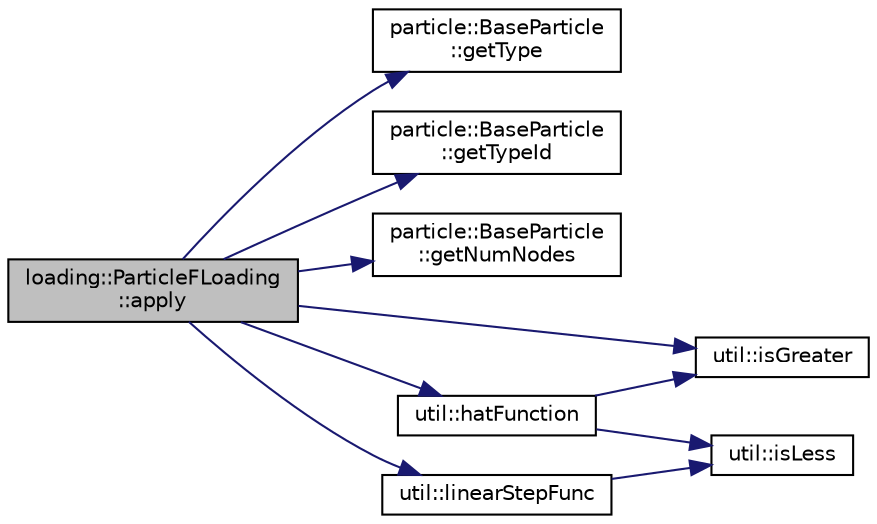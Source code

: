 digraph "loading::ParticleFLoading::apply"
{
  edge [fontname="Helvetica",fontsize="10",labelfontname="Helvetica",labelfontsize="10"];
  node [fontname="Helvetica",fontsize="10",shape=record];
  rankdir="LR";
  Node2 [label="loading::ParticleFLoading\l::apply",height=0.2,width=0.4,color="black", fillcolor="grey75", style="filled", fontcolor="black"];
  Node2 -> Node3 [color="midnightblue",fontsize="10",style="solid",fontname="Helvetica"];
  Node3 [label="particle::BaseParticle\l::getType",height=0.2,width=0.4,color="black", fillcolor="white", style="filled",URL="$classparticle_1_1BaseParticle.html#a2bdd391f106eaae26a53a4f0ee5953c8",tooltip="Get type of this object. "];
  Node2 -> Node4 [color="midnightblue",fontsize="10",style="solid",fontname="Helvetica"];
  Node4 [label="particle::BaseParticle\l::getTypeId",height=0.2,width=0.4,color="black", fillcolor="white", style="filled",URL="$classparticle_1_1BaseParticle.html#aa369eb38bfda094cdb3243a97b8075bc",tooltip="Get id among the group of object in the same type as this. "];
  Node2 -> Node5 [color="midnightblue",fontsize="10",style="solid",fontname="Helvetica"];
  Node5 [label="particle::BaseParticle\l::getNumNodes",height=0.2,width=0.4,color="black", fillcolor="white", style="filled",URL="$classparticle_1_1BaseParticle.html#a40cf9f658ae9988d90acbc6dcda9bda0",tooltip="Get the number of nodes. "];
  Node2 -> Node6 [color="midnightblue",fontsize="10",style="solid",fontname="Helvetica"];
  Node6 [label="util::hatFunction",height=0.2,width=0.4,color="black", fillcolor="white", style="filled",URL="$namespaceutil.html#a51adb530fc272317c3a859af27787b1a",tooltip="Computes hat function at given point. "];
  Node6 -> Node7 [color="midnightblue",fontsize="10",style="solid",fontname="Helvetica"];
  Node7 [label="util::isGreater",height=0.2,width=0.4,color="black", fillcolor="white", style="filled",URL="$namespaceutil.html#a227b5f8acbd7a403a033663c8893d631",tooltip="Returns true if a > b. "];
  Node6 -> Node8 [color="midnightblue",fontsize="10",style="solid",fontname="Helvetica"];
  Node8 [label="util::isLess",height=0.2,width=0.4,color="black", fillcolor="white", style="filled",URL="$namespaceutil.html#a868a26599b6b844d08d30063ac898319",tooltip="Returns true if a < b. "];
  Node2 -> Node9 [color="midnightblue",fontsize="10",style="solid",fontname="Helvetica"];
  Node9 [label="util::linearStepFunc",height=0.2,width=0.4,color="black", fillcolor="white", style="filled",URL="$namespaceutil.html#a549e56509e5c652e41dac94ed5923f3f",tooltip="Compute linear step function. "];
  Node9 -> Node8 [color="midnightblue",fontsize="10",style="solid",fontname="Helvetica"];
  Node2 -> Node7 [color="midnightblue",fontsize="10",style="solid",fontname="Helvetica"];
}
